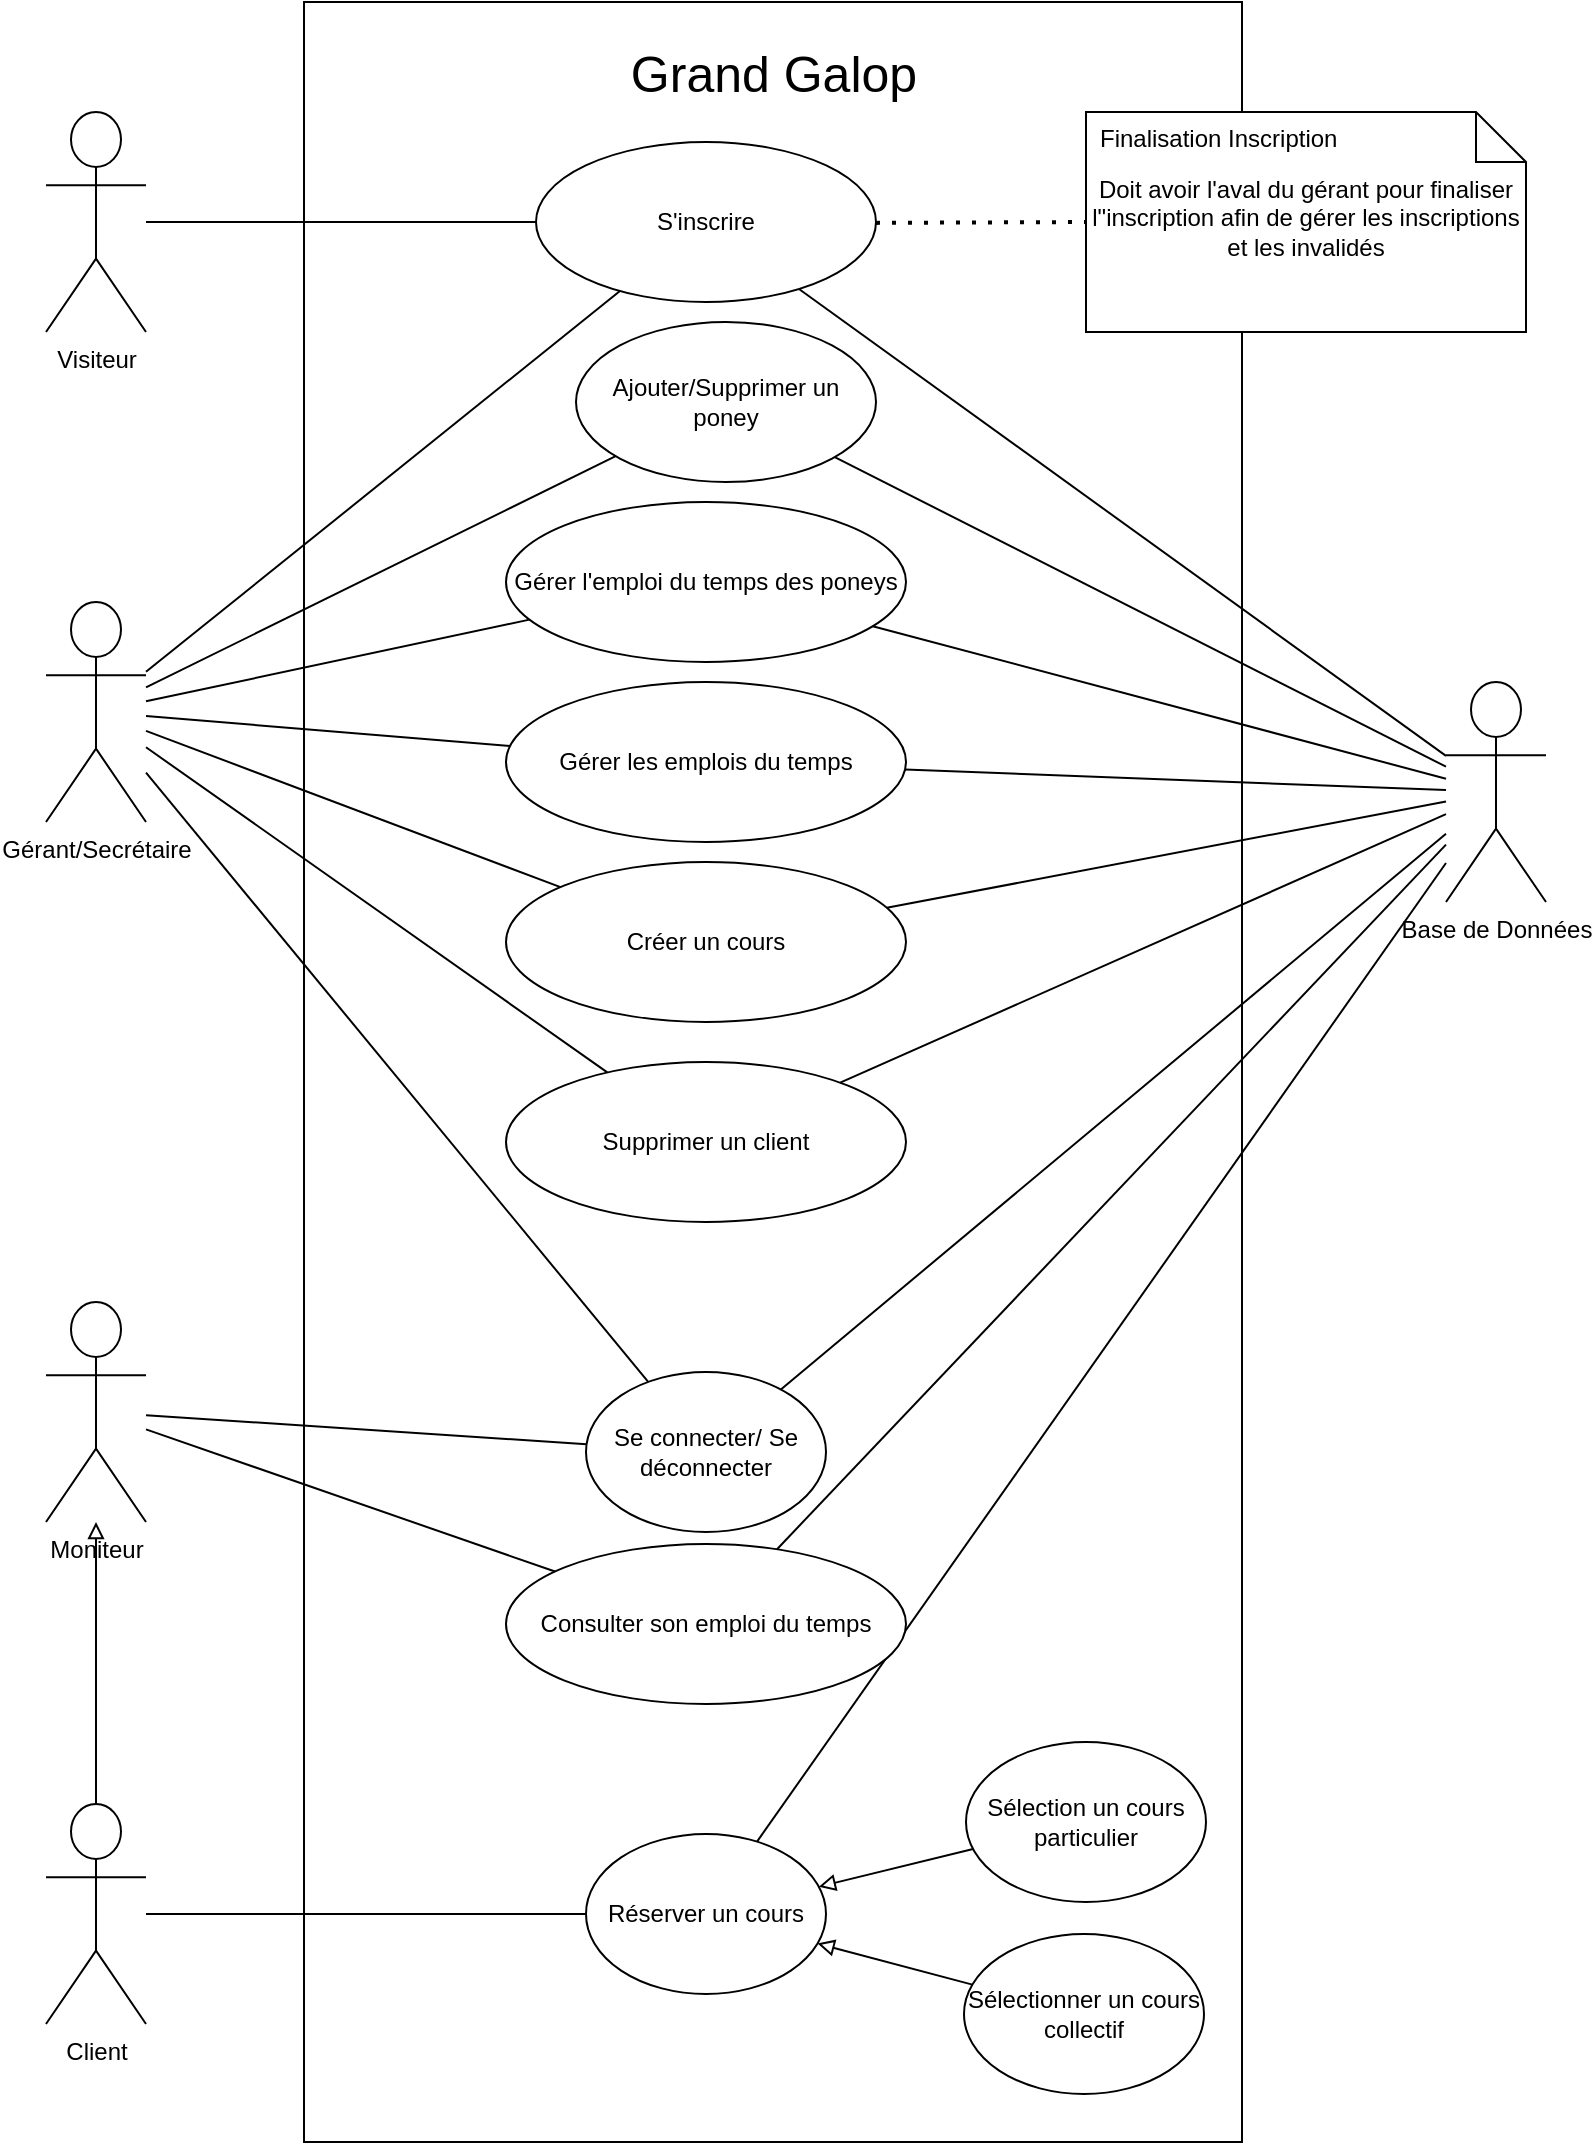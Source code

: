 <mxfile version="24.7.14">
  <diagram name="Page-1" id="r_NMhFgIk7wO-2sY05BS">
    <mxGraphModel dx="1434" dy="796" grid="1" gridSize="10" guides="1" tooltips="1" connect="1" arrows="1" fold="1" page="1" pageScale="1" pageWidth="827" pageHeight="1169" math="0" shadow="0">
      <root>
        <mxCell id="0" />
        <mxCell id="1" parent="0" />
        <mxCell id="qCB8tKFfeQziCLTWK84A-1" value="" style="whiteSpace=wrap;html=1;movable=1;resizable=1;rotatable=1;deletable=1;editable=1;locked=0;connectable=1;fillColor=none;" parent="1" vertex="1">
          <mxGeometry x="179" y="30" width="469" height="1070" as="geometry" />
        </mxCell>
        <mxCell id="qCB8tKFfeQziCLTWK84A-6" value="Client" style="shape=umlActor;verticalLabelPosition=bottom;verticalAlign=top;html=1;outlineConnect=0;" parent="1" vertex="1">
          <mxGeometry x="50" y="931" width="50" height="110" as="geometry" />
        </mxCell>
        <mxCell id="qCB8tKFfeQziCLTWK84A-7" value="Gérant/Secrétaire" style="shape=umlActor;verticalLabelPosition=bottom;verticalAlign=top;html=1;outlineConnect=0;" parent="1" vertex="1">
          <mxGeometry x="50" y="330" width="50" height="110" as="geometry" />
        </mxCell>
        <mxCell id="qCB8tKFfeQziCLTWK84A-8" value="Visiteur" style="shape=umlActor;verticalLabelPosition=bottom;verticalAlign=top;html=1;outlineConnect=0;" parent="1" vertex="1">
          <mxGeometry x="50" y="85" width="50" height="110" as="geometry" />
        </mxCell>
        <mxCell id="qCB8tKFfeQziCLTWK84A-11" value="Gérer les emplois du temps" style="ellipse;whiteSpace=wrap;html=1;" parent="1" vertex="1">
          <mxGeometry x="280" y="370" width="200" height="80" as="geometry" />
        </mxCell>
        <mxCell id="qCB8tKFfeQziCLTWK84A-12" value="Gérer l&#39;emploi du temps des poneys" style="ellipse;whiteSpace=wrap;html=1;" parent="1" vertex="1">
          <mxGeometry x="280" y="280" width="200" height="80" as="geometry" />
        </mxCell>
        <mxCell id="qCB8tKFfeQziCLTWK84A-13" value="Se connecter/ Se déconnecter" style="ellipse;whiteSpace=wrap;html=1;" parent="1" vertex="1">
          <mxGeometry x="320" y="715" width="120" height="80" as="geometry" />
        </mxCell>
        <mxCell id="qCB8tKFfeQziCLTWK84A-14" value="S&#39;inscrire" style="ellipse;whiteSpace=wrap;html=1;" parent="1" vertex="1">
          <mxGeometry x="295" y="100" width="170" height="80" as="geometry" />
        </mxCell>
        <mxCell id="qCB8tKFfeQziCLTWK84A-15" value="Réserver un cours" style="ellipse;whiteSpace=wrap;html=1;" parent="1" vertex="1">
          <mxGeometry x="320" y="946" width="120" height="80" as="geometry" />
        </mxCell>
        <mxCell id="qCB8tKFfeQziCLTWK84A-19" value="" style="endArrow=none;html=1;rounded=0;" parent="1" source="qCB8tKFfeQziCLTWK84A-8" target="qCB8tKFfeQziCLTWK84A-14" edge="1">
          <mxGeometry width="50" height="50" relative="1" as="geometry">
            <mxPoint x="-130" y="750" as="sourcePoint" />
            <mxPoint x="-80" y="700" as="targetPoint" />
          </mxGeometry>
        </mxCell>
        <mxCell id="qCB8tKFfeQziCLTWK84A-22" value="" style="endArrow=none;html=1;rounded=0;" parent="1" source="qCB8tKFfeQziCLTWK84A-6" target="qCB8tKFfeQziCLTWK84A-15" edge="1">
          <mxGeometry width="50" height="50" relative="1" as="geometry">
            <mxPoint x="110" y="784" as="sourcePoint" />
            <mxPoint x="370" y="773" as="targetPoint" />
          </mxGeometry>
        </mxCell>
        <mxCell id="qCB8tKFfeQziCLTWK84A-23" value="" style="endArrow=none;html=1;rounded=0;" parent="1" source="qCB8tKFfeQziCLTWK84A-7" target="qCB8tKFfeQziCLTWK84A-13" edge="1">
          <mxGeometry width="50" height="50" relative="1" as="geometry">
            <mxPoint x="110" y="484" as="sourcePoint" />
            <mxPoint x="370" y="473" as="targetPoint" />
          </mxGeometry>
        </mxCell>
        <mxCell id="qCB8tKFfeQziCLTWK84A-24" value="" style="endArrow=none;html=1;rounded=0;" parent="1" source="qCB8tKFfeQziCLTWK84A-7" target="qCB8tKFfeQziCLTWK84A-11" edge="1">
          <mxGeometry width="50" height="50" relative="1" as="geometry">
            <mxPoint x="110" y="280" as="sourcePoint" />
            <mxPoint x="385" y="443" as="targetPoint" />
          </mxGeometry>
        </mxCell>
        <mxCell id="qCB8tKFfeQziCLTWK84A-25" value="" style="endArrow=none;html=1;rounded=0;" parent="1" source="qCB8tKFfeQziCLTWK84A-43" target="qCB8tKFfeQziCLTWK84A-13" edge="1">
          <mxGeometry width="50" height="50" relative="1" as="geometry">
            <mxPoint x="50" y="630" as="sourcePoint" />
            <mxPoint x="277" y="680" as="targetPoint" />
          </mxGeometry>
        </mxCell>
        <mxCell id="qCB8tKFfeQziCLTWK84A-26" value="" style="endArrow=none;html=1;rounded=0;" parent="1" source="qCB8tKFfeQziCLTWK84A-7" target="qCB8tKFfeQziCLTWK84A-12" edge="1">
          <mxGeometry width="50" height="50" relative="1" as="geometry">
            <mxPoint x="68" y="200" as="sourcePoint" />
            <mxPoint x="314" y="95" as="targetPoint" />
          </mxGeometry>
        </mxCell>
        <mxCell id="qCB8tKFfeQziCLTWK84A-27" value="Grand Galop" style="text;html=1;align=center;verticalAlign=middle;whiteSpace=wrap;rounded=0;fontSize=25;fontStyle=0" parent="1" vertex="1">
          <mxGeometry x="319" y="50" width="190" height="30" as="geometry" />
        </mxCell>
        <mxCell id="qCB8tKFfeQziCLTWK84A-28" value="Doit avoir l&#39;aval du gérant pour finaliser l&quot;inscription afin de gérer les inscriptions et les invalidés" style="shape=note2;boundedLbl=1;whiteSpace=wrap;html=1;size=25;verticalAlign=top;align=center;" parent="1" vertex="1">
          <mxGeometry x="570" y="85" width="220" height="110" as="geometry" />
        </mxCell>
        <mxCell id="qCB8tKFfeQziCLTWK84A-29" value="Finalisation Inscription" style="resizeWidth=1;part=1;strokeColor=none;fillColor=none;align=left;spacingLeft=5;" parent="qCB8tKFfeQziCLTWK84A-28" vertex="1">
          <mxGeometry width="220" height="25" relative="1" as="geometry" />
        </mxCell>
        <mxCell id="qCB8tKFfeQziCLTWK84A-30" value="" style="endArrow=none;dashed=1;html=1;dashPattern=1 3;strokeWidth=2;rounded=0;" parent="1" source="qCB8tKFfeQziCLTWK84A-14" target="qCB8tKFfeQziCLTWK84A-28" edge="1">
          <mxGeometry width="50" height="50" relative="1" as="geometry">
            <mxPoint x="-50" y="720" as="sourcePoint" />
            <mxPoint y="670" as="targetPoint" />
          </mxGeometry>
        </mxCell>
        <mxCell id="qCB8tKFfeQziCLTWK84A-31" value="Sélection un cours particulier" style="ellipse;whiteSpace=wrap;html=1;" parent="1" vertex="1">
          <mxGeometry x="510" y="900" width="120" height="80" as="geometry" />
        </mxCell>
        <mxCell id="qCB8tKFfeQziCLTWK84A-32" value="Sélectionner un cours collectif" style="ellipse;whiteSpace=wrap;html=1;" parent="1" vertex="1">
          <mxGeometry x="509" y="996" width="120" height="80" as="geometry" />
        </mxCell>
        <mxCell id="qCB8tKFfeQziCLTWK84A-35" value="" style="endArrow=block;html=1;rounded=0;endFill=0;" parent="1" source="qCB8tKFfeQziCLTWK84A-32" target="qCB8tKFfeQziCLTWK84A-15" edge="1">
          <mxGeometry width="50" height="50" relative="1" as="geometry">
            <mxPoint x="286" y="1006" as="sourcePoint" />
            <mxPoint x="336" y="956" as="targetPoint" />
          </mxGeometry>
        </mxCell>
        <mxCell id="qCB8tKFfeQziCLTWK84A-36" value="" style="endArrow=block;html=1;rounded=0;endFill=0;" parent="1" source="qCB8tKFfeQziCLTWK84A-31" target="qCB8tKFfeQziCLTWK84A-15" edge="1">
          <mxGeometry width="50" height="50" relative="1" as="geometry">
            <mxPoint x="501" y="930" as="sourcePoint" />
            <mxPoint x="445" y="913" as="targetPoint" />
          </mxGeometry>
        </mxCell>
        <mxCell id="qCB8tKFfeQziCLTWK84A-37" value="Base de Données" style="shape=umlActor;verticalLabelPosition=bottom;verticalAlign=top;html=1;outlineConnect=0;" parent="1" vertex="1">
          <mxGeometry x="750" y="370" width="50" height="110" as="geometry" />
        </mxCell>
        <mxCell id="qCB8tKFfeQziCLTWK84A-38" value="" style="endArrow=none;html=1;rounded=0;" parent="1" source="qCB8tKFfeQziCLTWK84A-12" target="qCB8tKFfeQziCLTWK84A-37" edge="1">
          <mxGeometry width="50" height="50" relative="1" as="geometry">
            <mxPoint x="560" y="260" as="sourcePoint" />
            <mxPoint x="610" y="210" as="targetPoint" />
          </mxGeometry>
        </mxCell>
        <mxCell id="qCB8tKFfeQziCLTWK84A-40" value="" style="endArrow=none;html=1;rounded=0;" parent="1" source="qCB8tKFfeQziCLTWK84A-11" target="qCB8tKFfeQziCLTWK84A-37" edge="1">
          <mxGeometry width="50" height="50" relative="1" as="geometry">
            <mxPoint x="466" y="213" as="sourcePoint" />
            <mxPoint x="700" y="278" as="targetPoint" />
          </mxGeometry>
        </mxCell>
        <mxCell id="qCB8tKFfeQziCLTWK84A-41" value="" style="endArrow=none;html=1;rounded=0;" parent="1" source="qCB8tKFfeQziCLTWK84A-13" target="qCB8tKFfeQziCLTWK84A-37" edge="1">
          <mxGeometry width="50" height="50" relative="1" as="geometry">
            <mxPoint x="482" y="303" as="sourcePoint" />
            <mxPoint x="700" y="287" as="targetPoint" />
          </mxGeometry>
        </mxCell>
        <mxCell id="qCB8tKFfeQziCLTWK84A-42" value="" style="endArrow=none;html=1;rounded=0;" parent="1" source="qCB8tKFfeQziCLTWK84A-15" target="qCB8tKFfeQziCLTWK84A-37" edge="1">
          <mxGeometry width="50" height="50" relative="1" as="geometry">
            <mxPoint x="435" y="409" as="sourcePoint" />
            <mxPoint x="700" y="296" as="targetPoint" />
          </mxGeometry>
        </mxCell>
        <mxCell id="qCB8tKFfeQziCLTWK84A-43" value="Moniteur" style="shape=umlActor;verticalLabelPosition=bottom;verticalAlign=top;html=1;outlineConnect=0;" parent="1" vertex="1">
          <mxGeometry x="50" y="680" width="50" height="110" as="geometry" />
        </mxCell>
        <mxCell id="qCB8tKFfeQziCLTWK84A-46" value="" style="endArrow=block;html=1;rounded=0;endFill=0;" parent="1" source="qCB8tKFfeQziCLTWK84A-6" target="qCB8tKFfeQziCLTWK84A-43" edge="1">
          <mxGeometry width="50" height="50" relative="1" as="geometry">
            <mxPoint x="10" y="600" as="sourcePoint" />
            <mxPoint x="60" y="550" as="targetPoint" />
          </mxGeometry>
        </mxCell>
        <mxCell id="qCB8tKFfeQziCLTWK84A-47" value="Consulter son emploi du temps" style="ellipse;whiteSpace=wrap;html=1;" parent="1" vertex="1">
          <mxGeometry x="280" y="801" width="200" height="80" as="geometry" />
        </mxCell>
        <mxCell id="qCB8tKFfeQziCLTWK84A-48" value="" style="endArrow=none;html=1;rounded=0;" parent="1" source="qCB8tKFfeQziCLTWK84A-47" target="qCB8tKFfeQziCLTWK84A-37" edge="1">
          <mxGeometry width="50" height="50" relative="1" as="geometry">
            <mxPoint x="421" y="548" as="sourcePoint" />
            <mxPoint x="700" y="307" as="targetPoint" />
          </mxGeometry>
        </mxCell>
        <mxCell id="qCB8tKFfeQziCLTWK84A-50" value="" style="endArrow=none;html=1;rounded=0;" parent="1" source="qCB8tKFfeQziCLTWK84A-43" target="qCB8tKFfeQziCLTWK84A-47" edge="1">
          <mxGeometry width="50" height="50" relative="1" as="geometry">
            <mxPoint x="110" y="619" as="sourcePoint" />
            <mxPoint x="325" y="651" as="targetPoint" />
          </mxGeometry>
        </mxCell>
        <mxCell id="qCB8tKFfeQziCLTWK84A-51" value="Créer un cours" style="ellipse;whiteSpace=wrap;html=1;" parent="1" vertex="1">
          <mxGeometry x="280" y="460" width="200" height="80" as="geometry" />
        </mxCell>
        <mxCell id="qCB8tKFfeQziCLTWK84A-52" value="" style="endArrow=none;html=1;rounded=0;" parent="1" source="qCB8tKFfeQziCLTWK84A-7" target="qCB8tKFfeQziCLTWK84A-51" edge="1">
          <mxGeometry width="50" height="50" relative="1" as="geometry">
            <mxPoint x="110" y="246" as="sourcePoint" />
            <mxPoint x="285" y="255" as="targetPoint" />
          </mxGeometry>
        </mxCell>
        <mxCell id="qCB8tKFfeQziCLTWK84A-53" value="" style="endArrow=none;html=1;rounded=0;" parent="1" source="qCB8tKFfeQziCLTWK84A-51" target="qCB8tKFfeQziCLTWK84A-37" edge="1">
          <mxGeometry width="50" height="50" relative="1" as="geometry">
            <mxPoint x="414" y="418" as="sourcePoint" />
            <mxPoint x="700" y="296" as="targetPoint" />
          </mxGeometry>
        </mxCell>
        <mxCell id="qCB8tKFfeQziCLTWK84A-54" value="" style="endArrow=none;html=1;rounded=0;" parent="1" source="qCB8tKFfeQziCLTWK84A-14" target="qCB8tKFfeQziCLTWK84A-7" edge="1">
          <mxGeometry width="50" height="50" relative="1" as="geometry">
            <mxPoint x="-150" y="540" as="sourcePoint" />
            <mxPoint x="-100" y="490" as="targetPoint" />
          </mxGeometry>
        </mxCell>
        <mxCell id="qCB8tKFfeQziCLTWK84A-55" value="" style="endArrow=none;html=1;rounded=0;" parent="1" source="qCB8tKFfeQziCLTWK84A-14" target="qCB8tKFfeQziCLTWK84A-37" edge="1">
          <mxGeometry width="50" height="50" relative="1" as="geometry">
            <mxPoint x="679" y="260" as="sourcePoint" />
            <mxPoint x="440" y="464" as="targetPoint" />
          </mxGeometry>
        </mxCell>
        <mxCell id="oVlMwGj3mWhTzkYAyB5C-1" value="Ajouter/Supprimer un poney" style="ellipse;whiteSpace=wrap;html=1;" vertex="1" parent="1">
          <mxGeometry x="315" y="190" width="150" height="80" as="geometry" />
        </mxCell>
        <mxCell id="oVlMwGj3mWhTzkYAyB5C-2" value="" style="endArrow=none;html=1;rounded=0;" edge="1" parent="1" source="oVlMwGj3mWhTzkYAyB5C-1" target="qCB8tKFfeQziCLTWK84A-7">
          <mxGeometry width="50" height="50" relative="1" as="geometry">
            <mxPoint x="347" y="184" as="sourcePoint" />
            <mxPoint x="110" y="375" as="targetPoint" />
          </mxGeometry>
        </mxCell>
        <mxCell id="oVlMwGj3mWhTzkYAyB5C-3" value="" style="endArrow=none;html=1;rounded=0;" edge="1" parent="1" source="qCB8tKFfeQziCLTWK84A-37" target="oVlMwGj3mWhTzkYAyB5C-1">
          <mxGeometry width="50" height="50" relative="1" as="geometry">
            <mxPoint x="845" y="200" as="sourcePoint" />
            <mxPoint x="610" y="316" as="targetPoint" />
          </mxGeometry>
        </mxCell>
        <mxCell id="oVlMwGj3mWhTzkYAyB5C-4" value="Supprimer un client" style="ellipse;whiteSpace=wrap;html=1;" vertex="1" parent="1">
          <mxGeometry x="280" y="560" width="200" height="80" as="geometry" />
        </mxCell>
        <mxCell id="oVlMwGj3mWhTzkYAyB5C-5" value="" style="endArrow=none;html=1;rounded=0;" edge="1" parent="1" source="oVlMwGj3mWhTzkYAyB5C-4" target="qCB8tKFfeQziCLTWK84A-37">
          <mxGeometry width="50" height="50" relative="1" as="geometry">
            <mxPoint x="480" y="493" as="sourcePoint" />
            <mxPoint x="760" y="440" as="targetPoint" />
          </mxGeometry>
        </mxCell>
        <mxCell id="oVlMwGj3mWhTzkYAyB5C-6" value="" style="endArrow=none;html=1;rounded=0;" edge="1" parent="1" source="qCB8tKFfeQziCLTWK84A-7" target="oVlMwGj3mWhTzkYAyB5C-4">
          <mxGeometry width="50" height="50" relative="1" as="geometry">
            <mxPoint x="-160" y="652" as="sourcePoint" />
            <mxPoint x="143" y="518" as="targetPoint" />
          </mxGeometry>
        </mxCell>
      </root>
    </mxGraphModel>
  </diagram>
</mxfile>
